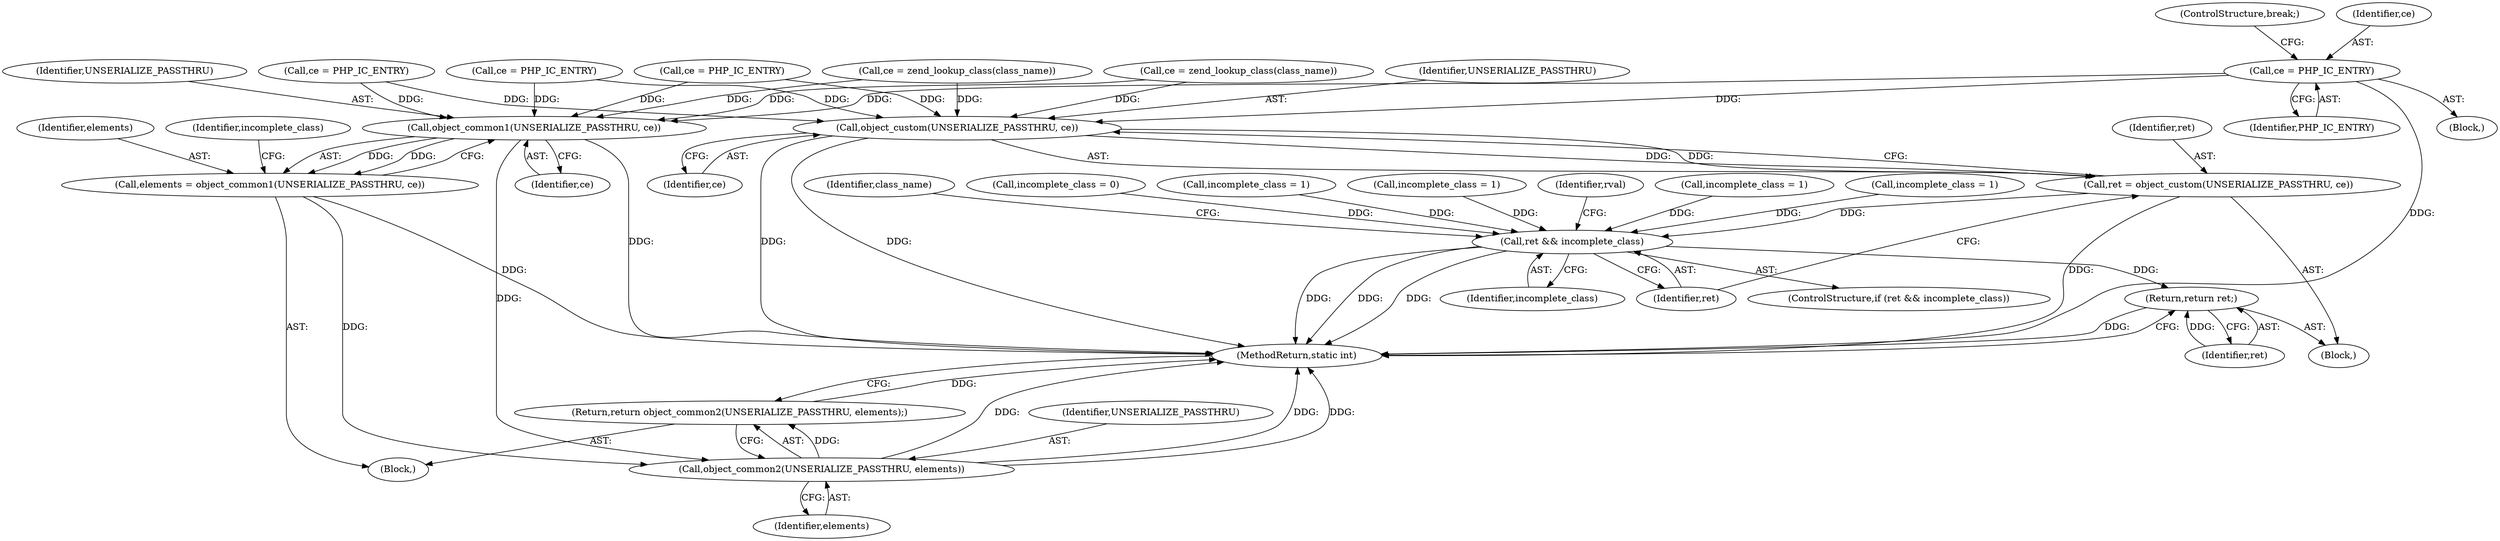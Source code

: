 digraph "0_php-src_20ce2fe8e3c211a42fee05a461a5881be9a8790e?w=1@pointer" {
"1000586" [label="(Call,ce = PHP_IC_ENTRY)"];
"1000775" [label="(Call,object_custom(UNSERIALIZE_PASSTHRU, ce))"];
"1000773" [label="(Call,ret = object_custom(UNSERIALIZE_PASSTHRU, ce))"];
"1000779" [label="(Call,ret && incomplete_class)"];
"1000790" [label="(Return,return ret;)"];
"1000794" [label="(Call,object_common1(UNSERIALIZE_PASSTHRU, ce))"];
"1000792" [label="(Call,elements = object_common1(UNSERIALIZE_PASSTHRU, ce))"];
"1000808" [label="(Call,object_common2(UNSERIALIZE_PASSTHRU, elements))"];
"1000807" [label="(Return,return object_common2(UNSERIALIZE_PASSTHRU, elements);)"];
"1000778" [label="(ControlStructure,if (ret && incomplete_class))"];
"1000449" [label="(Block,)"];
"1000810" [label="(Identifier,elements)"];
"1000781" [label="(Identifier,incomplete_class)"];
"1000779" [label="(Call,ret && incomplete_class)"];
"1000583" [label="(Call,incomplete_class = 1)"];
"1000588" [label="(Identifier,PHP_IC_ENTRY)"];
"1000737" [label="(Call,ce = zend_lookup_class(class_name))"];
"1000777" [label="(Identifier,ce)"];
"1000791" [label="(Identifier,ret)"];
"1000698" [label="(Call,incomplete_class = 1)"];
"1000752" [label="(Call,ce = PHP_IC_ENTRY)"];
"1000784" [label="(Identifier,rval)"];
"1000793" [label="(Identifier,elements)"];
"1002432" [label="(MethodReturn,static int)"];
"1000749" [label="(Call,incomplete_class = 1)"];
"1000636" [label="(Call,incomplete_class = 1)"];
"1000807" [label="(Return,return object_common2(UNSERIALIZE_PASSTHRU, elements);)"];
"1000774" [label="(Identifier,ret)"];
"1000798" [label="(Identifier,incomplete_class)"];
"1000589" [label="(ControlStructure,break;)"];
"1000794" [label="(Call,object_common1(UNSERIALIZE_PASSTHRU, ce))"];
"1000639" [label="(Call,ce = PHP_IC_ENTRY)"];
"1000780" [label="(Identifier,ret)"];
"1000582" [label="(Block,)"];
"1000809" [label="(Identifier,UNSERIALIZE_PASSTHRU)"];
"1000586" [label="(Call,ce = PHP_IC_ENTRY)"];
"1000593" [label="(Call,ce = zend_lookup_class(class_name))"];
"1000792" [label="(Call,elements = object_common1(UNSERIALIZE_PASSTHRU, ce))"];
"1000790" [label="(Return,return ret;)"];
"1000773" [label="(Call,ret = object_custom(UNSERIALIZE_PASSTHRU, ce))"];
"1000587" [label="(Identifier,ce)"];
"1000789" [label="(Identifier,class_name)"];
"1000796" [label="(Identifier,ce)"];
"1000771" [label="(Block,)"];
"1000701" [label="(Call,ce = PHP_IC_ENTRY)"];
"1000459" [label="(Call,incomplete_class = 0)"];
"1000808" [label="(Call,object_common2(UNSERIALIZE_PASSTHRU, elements))"];
"1000795" [label="(Identifier,UNSERIALIZE_PASSTHRU)"];
"1000775" [label="(Call,object_custom(UNSERIALIZE_PASSTHRU, ce))"];
"1000776" [label="(Identifier,UNSERIALIZE_PASSTHRU)"];
"1000586" -> "1000582"  [label="AST: "];
"1000586" -> "1000588"  [label="CFG: "];
"1000587" -> "1000586"  [label="AST: "];
"1000588" -> "1000586"  [label="AST: "];
"1000589" -> "1000586"  [label="CFG: "];
"1000586" -> "1002432"  [label="DDG: "];
"1000586" -> "1000775"  [label="DDG: "];
"1000586" -> "1000794"  [label="DDG: "];
"1000775" -> "1000773"  [label="AST: "];
"1000775" -> "1000777"  [label="CFG: "];
"1000776" -> "1000775"  [label="AST: "];
"1000777" -> "1000775"  [label="AST: "];
"1000773" -> "1000775"  [label="CFG: "];
"1000775" -> "1002432"  [label="DDG: "];
"1000775" -> "1002432"  [label="DDG: "];
"1000775" -> "1000773"  [label="DDG: "];
"1000775" -> "1000773"  [label="DDG: "];
"1000639" -> "1000775"  [label="DDG: "];
"1000752" -> "1000775"  [label="DDG: "];
"1000737" -> "1000775"  [label="DDG: "];
"1000701" -> "1000775"  [label="DDG: "];
"1000593" -> "1000775"  [label="DDG: "];
"1000773" -> "1000771"  [label="AST: "];
"1000774" -> "1000773"  [label="AST: "];
"1000780" -> "1000773"  [label="CFG: "];
"1000773" -> "1002432"  [label="DDG: "];
"1000773" -> "1000779"  [label="DDG: "];
"1000779" -> "1000778"  [label="AST: "];
"1000779" -> "1000780"  [label="CFG: "];
"1000779" -> "1000781"  [label="CFG: "];
"1000780" -> "1000779"  [label="AST: "];
"1000781" -> "1000779"  [label="AST: "];
"1000784" -> "1000779"  [label="CFG: "];
"1000789" -> "1000779"  [label="CFG: "];
"1000779" -> "1002432"  [label="DDG: "];
"1000779" -> "1002432"  [label="DDG: "];
"1000779" -> "1002432"  [label="DDG: "];
"1000459" -> "1000779"  [label="DDG: "];
"1000636" -> "1000779"  [label="DDG: "];
"1000698" -> "1000779"  [label="DDG: "];
"1000749" -> "1000779"  [label="DDG: "];
"1000583" -> "1000779"  [label="DDG: "];
"1000779" -> "1000790"  [label="DDG: "];
"1000790" -> "1000771"  [label="AST: "];
"1000790" -> "1000791"  [label="CFG: "];
"1000791" -> "1000790"  [label="AST: "];
"1002432" -> "1000790"  [label="CFG: "];
"1000790" -> "1002432"  [label="DDG: "];
"1000791" -> "1000790"  [label="DDG: "];
"1000794" -> "1000792"  [label="AST: "];
"1000794" -> "1000796"  [label="CFG: "];
"1000795" -> "1000794"  [label="AST: "];
"1000796" -> "1000794"  [label="AST: "];
"1000792" -> "1000794"  [label="CFG: "];
"1000794" -> "1002432"  [label="DDG: "];
"1000794" -> "1000792"  [label="DDG: "];
"1000794" -> "1000792"  [label="DDG: "];
"1000639" -> "1000794"  [label="DDG: "];
"1000752" -> "1000794"  [label="DDG: "];
"1000737" -> "1000794"  [label="DDG: "];
"1000701" -> "1000794"  [label="DDG: "];
"1000593" -> "1000794"  [label="DDG: "];
"1000794" -> "1000808"  [label="DDG: "];
"1000792" -> "1000449"  [label="AST: "];
"1000793" -> "1000792"  [label="AST: "];
"1000798" -> "1000792"  [label="CFG: "];
"1000792" -> "1002432"  [label="DDG: "];
"1000792" -> "1000808"  [label="DDG: "];
"1000808" -> "1000807"  [label="AST: "];
"1000808" -> "1000810"  [label="CFG: "];
"1000809" -> "1000808"  [label="AST: "];
"1000810" -> "1000808"  [label="AST: "];
"1000807" -> "1000808"  [label="CFG: "];
"1000808" -> "1002432"  [label="DDG: "];
"1000808" -> "1002432"  [label="DDG: "];
"1000808" -> "1002432"  [label="DDG: "];
"1000808" -> "1000807"  [label="DDG: "];
"1000807" -> "1000449"  [label="AST: "];
"1002432" -> "1000807"  [label="CFG: "];
"1000807" -> "1002432"  [label="DDG: "];
}
